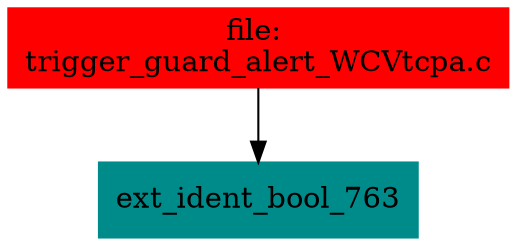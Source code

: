 digraph G {
node [shape=box]

0 [label="file: 
trigger_guard_alert_WCVtcpa.c",color=red, style=filled]
1 [label="ext_ident_bool_763",color=cyan4, style=filled]
0 -> 1


}


